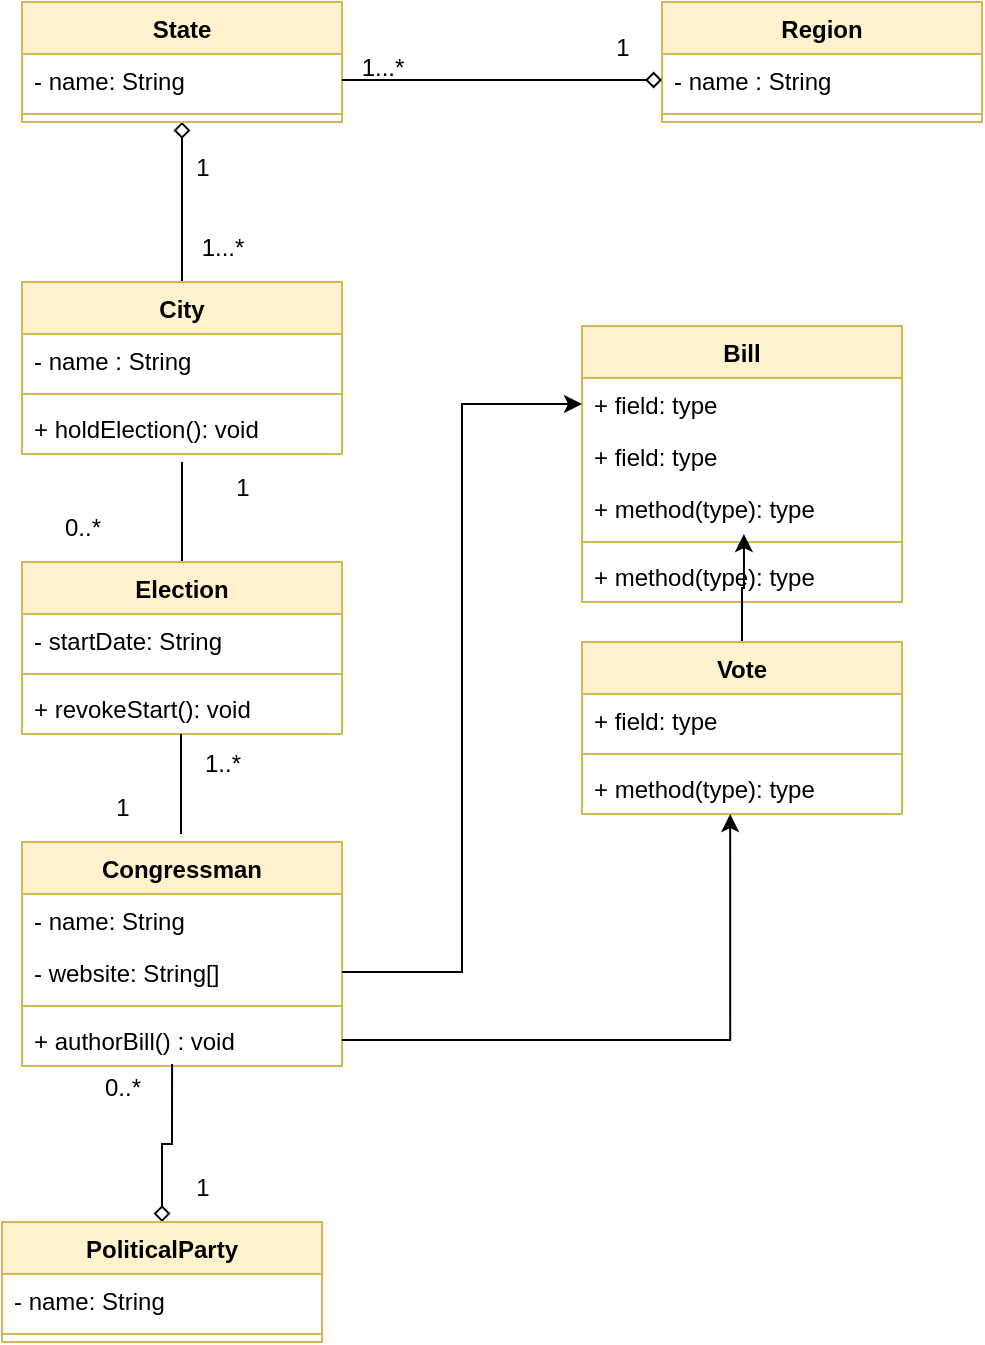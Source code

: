 <mxfile version="21.1.8" type="github">
  <diagram id="C5RBs43oDa-KdzZeNtuy" name="Page-1">
    <mxGraphModel dx="712" dy="764" grid="1" gridSize="10" guides="1" tooltips="1" connect="1" arrows="1" fold="1" page="1" pageScale="1" pageWidth="827" pageHeight="1169" math="0" shadow="0">
      <root>
        <mxCell id="WIyWlLk6GJQsqaUBKTNV-0" />
        <mxCell id="WIyWlLk6GJQsqaUBKTNV-1" parent="WIyWlLk6GJQsqaUBKTNV-0" />
        <mxCell id="jX0zfEVhwGlouNvZL1i5-30" style="edgeStyle=orthogonalEdgeStyle;rounded=0;orthogonalLoop=1;jettySize=auto;html=1;exitX=0.5;exitY=1;exitDx=0;exitDy=0;entryX=0.5;entryY=0;entryDx=0;entryDy=0;startArrow=diamond;startFill=0;endArrow=none;endFill=0;" edge="1" parent="WIyWlLk6GJQsqaUBKTNV-1" source="-7mo8tN5SgWuJNvDtxaU-0" target="jX0zfEVhwGlouNvZL1i5-4">
          <mxGeometry relative="1" as="geometry" />
        </mxCell>
        <mxCell id="-7mo8tN5SgWuJNvDtxaU-0" value="State" style="swimlane;fontStyle=1;align=center;verticalAlign=top;childLayout=stackLayout;horizontal=1;startSize=26;horizontalStack=0;resizeParent=1;resizeParentMax=0;resizeLast=0;collapsible=1;marginBottom=0;whiteSpace=wrap;html=1;fillColor=#fff2cc;strokeColor=#d6b656;" parent="WIyWlLk6GJQsqaUBKTNV-1" vertex="1">
          <mxGeometry x="160" y="350" width="160" height="60" as="geometry" />
        </mxCell>
        <mxCell id="-7mo8tN5SgWuJNvDtxaU-1" value="- name: String" style="text;strokeColor=none;fillColor=none;align=left;verticalAlign=top;spacingLeft=4;spacingRight=4;overflow=hidden;rotatable=0;points=[[0,0.5],[1,0.5]];portConstraint=eastwest;whiteSpace=wrap;html=1;" parent="-7mo8tN5SgWuJNvDtxaU-0" vertex="1">
          <mxGeometry y="26" width="160" height="26" as="geometry" />
        </mxCell>
        <mxCell id="-7mo8tN5SgWuJNvDtxaU-2" value="" style="line;strokeWidth=1;fillColor=none;align=left;verticalAlign=middle;spacingTop=-1;spacingLeft=3;spacingRight=3;rotatable=0;labelPosition=right;points=[];portConstraint=eastwest;strokeColor=inherit;" parent="-7mo8tN5SgWuJNvDtxaU-0" vertex="1">
          <mxGeometry y="52" width="160" height="8" as="geometry" />
        </mxCell>
        <mxCell id="jX0zfEVhwGlouNvZL1i5-0" value="Region" style="swimlane;fontStyle=1;align=center;verticalAlign=top;childLayout=stackLayout;horizontal=1;startSize=26;horizontalStack=0;resizeParent=1;resizeParentMax=0;resizeLast=0;collapsible=1;marginBottom=0;whiteSpace=wrap;html=1;fillColor=#fff2cc;strokeColor=#d6b656;" vertex="1" parent="WIyWlLk6GJQsqaUBKTNV-1">
          <mxGeometry x="480" y="350" width="160" height="60" as="geometry" />
        </mxCell>
        <mxCell id="jX0zfEVhwGlouNvZL1i5-1" value="- name : String" style="text;strokeColor=none;fillColor=none;align=left;verticalAlign=top;spacingLeft=4;spacingRight=4;overflow=hidden;rotatable=0;points=[[0,0.5],[1,0.5]];portConstraint=eastwest;whiteSpace=wrap;html=1;" vertex="1" parent="jX0zfEVhwGlouNvZL1i5-0">
          <mxGeometry y="26" width="160" height="26" as="geometry" />
        </mxCell>
        <mxCell id="jX0zfEVhwGlouNvZL1i5-2" value="" style="line;strokeWidth=1;fillColor=none;align=left;verticalAlign=middle;spacingTop=-1;spacingLeft=3;spacingRight=3;rotatable=0;labelPosition=right;points=[];portConstraint=eastwest;strokeColor=inherit;" vertex="1" parent="jX0zfEVhwGlouNvZL1i5-0">
          <mxGeometry y="52" width="160" height="8" as="geometry" />
        </mxCell>
        <mxCell id="jX0zfEVhwGlouNvZL1i5-4" value="City" style="swimlane;fontStyle=1;align=center;verticalAlign=top;childLayout=stackLayout;horizontal=1;startSize=26;horizontalStack=0;resizeParent=1;resizeParentMax=0;resizeLast=0;collapsible=1;marginBottom=0;whiteSpace=wrap;html=1;fillColor=#fff2cc;strokeColor=#d6b656;" vertex="1" parent="WIyWlLk6GJQsqaUBKTNV-1">
          <mxGeometry x="160" y="490" width="160" height="86" as="geometry" />
        </mxCell>
        <mxCell id="jX0zfEVhwGlouNvZL1i5-5" value="- name : String&amp;nbsp;" style="text;strokeColor=none;fillColor=none;align=left;verticalAlign=top;spacingLeft=4;spacingRight=4;overflow=hidden;rotatable=0;points=[[0,0.5],[1,0.5]];portConstraint=eastwest;whiteSpace=wrap;html=1;" vertex="1" parent="jX0zfEVhwGlouNvZL1i5-4">
          <mxGeometry y="26" width="160" height="26" as="geometry" />
        </mxCell>
        <mxCell id="jX0zfEVhwGlouNvZL1i5-6" value="" style="line;strokeWidth=1;fillColor=none;align=left;verticalAlign=middle;spacingTop=-1;spacingLeft=3;spacingRight=3;rotatable=0;labelPosition=right;points=[];portConstraint=eastwest;strokeColor=inherit;" vertex="1" parent="jX0zfEVhwGlouNvZL1i5-4">
          <mxGeometry y="52" width="160" height="8" as="geometry" />
        </mxCell>
        <mxCell id="jX0zfEVhwGlouNvZL1i5-7" value="+ holdElection(): void" style="text;strokeColor=none;fillColor=none;align=left;verticalAlign=top;spacingLeft=4;spacingRight=4;overflow=hidden;rotatable=0;points=[[0,0.5],[1,0.5]];portConstraint=eastwest;whiteSpace=wrap;html=1;" vertex="1" parent="jX0zfEVhwGlouNvZL1i5-4">
          <mxGeometry y="60" width="160" height="26" as="geometry" />
        </mxCell>
        <mxCell id="jX0zfEVhwGlouNvZL1i5-31" style="edgeStyle=orthogonalEdgeStyle;rounded=0;orthogonalLoop=1;jettySize=auto;html=1;exitX=0.5;exitY=0;exitDx=0;exitDy=0;endArrow=none;endFill=0;" edge="1" parent="WIyWlLk6GJQsqaUBKTNV-1" source="jX0zfEVhwGlouNvZL1i5-8">
          <mxGeometry relative="1" as="geometry">
            <mxPoint x="240" y="580" as="targetPoint" />
          </mxGeometry>
        </mxCell>
        <mxCell id="jX0zfEVhwGlouNvZL1i5-8" value="Election" style="swimlane;fontStyle=1;align=center;verticalAlign=top;childLayout=stackLayout;horizontal=1;startSize=26;horizontalStack=0;resizeParent=1;resizeParentMax=0;resizeLast=0;collapsible=1;marginBottom=0;whiteSpace=wrap;html=1;fillColor=#fff2cc;strokeColor=#d6b656;" vertex="1" parent="WIyWlLk6GJQsqaUBKTNV-1">
          <mxGeometry x="160" y="630" width="160" height="86" as="geometry" />
        </mxCell>
        <mxCell id="jX0zfEVhwGlouNvZL1i5-9" value="- startDate: String" style="text;strokeColor=none;fillColor=none;align=left;verticalAlign=top;spacingLeft=4;spacingRight=4;overflow=hidden;rotatable=0;points=[[0,0.5],[1,0.5]];portConstraint=eastwest;whiteSpace=wrap;html=1;" vertex="1" parent="jX0zfEVhwGlouNvZL1i5-8">
          <mxGeometry y="26" width="160" height="26" as="geometry" />
        </mxCell>
        <mxCell id="jX0zfEVhwGlouNvZL1i5-10" value="" style="line;strokeWidth=1;fillColor=none;align=left;verticalAlign=middle;spacingTop=-1;spacingLeft=3;spacingRight=3;rotatable=0;labelPosition=right;points=[];portConstraint=eastwest;strokeColor=inherit;" vertex="1" parent="jX0zfEVhwGlouNvZL1i5-8">
          <mxGeometry y="52" width="160" height="8" as="geometry" />
        </mxCell>
        <mxCell id="jX0zfEVhwGlouNvZL1i5-11" value="+ revokeStart(): void" style="text;strokeColor=none;fillColor=none;align=left;verticalAlign=top;spacingLeft=4;spacingRight=4;overflow=hidden;rotatable=0;points=[[0,0.5],[1,0.5]];portConstraint=eastwest;whiteSpace=wrap;html=1;" vertex="1" parent="jX0zfEVhwGlouNvZL1i5-8">
          <mxGeometry y="60" width="160" height="26" as="geometry" />
        </mxCell>
        <mxCell id="jX0zfEVhwGlouNvZL1i5-12" value="Bill" style="swimlane;fontStyle=1;align=center;verticalAlign=top;childLayout=stackLayout;horizontal=1;startSize=26;horizontalStack=0;resizeParent=1;resizeParentMax=0;resizeLast=0;collapsible=1;marginBottom=0;whiteSpace=wrap;html=1;fillColor=#fff2cc;strokeColor=#d6b656;" vertex="1" parent="WIyWlLk6GJQsqaUBKTNV-1">
          <mxGeometry x="440" y="512" width="160" height="138" as="geometry" />
        </mxCell>
        <mxCell id="jX0zfEVhwGlouNvZL1i5-13" value="+ field: type" style="text;strokeColor=none;fillColor=none;align=left;verticalAlign=top;spacingLeft=4;spacingRight=4;overflow=hidden;rotatable=0;points=[[0,0.5],[1,0.5]];portConstraint=eastwest;whiteSpace=wrap;html=1;" vertex="1" parent="jX0zfEVhwGlouNvZL1i5-12">
          <mxGeometry y="26" width="160" height="26" as="geometry" />
        </mxCell>
        <mxCell id="jX0zfEVhwGlouNvZL1i5-58" value="+ field: type" style="text;strokeColor=none;fillColor=none;align=left;verticalAlign=top;spacingLeft=4;spacingRight=4;overflow=hidden;rotatable=0;points=[[0,0.5],[1,0.5]];portConstraint=eastwest;whiteSpace=wrap;html=1;" vertex="1" parent="jX0zfEVhwGlouNvZL1i5-12">
          <mxGeometry y="52" width="160" height="26" as="geometry" />
        </mxCell>
        <mxCell id="jX0zfEVhwGlouNvZL1i5-15" value="+ method(type): type" style="text;strokeColor=none;fillColor=none;align=left;verticalAlign=top;spacingLeft=4;spacingRight=4;overflow=hidden;rotatable=0;points=[[0,0.5],[1,0.5]];portConstraint=eastwest;whiteSpace=wrap;html=1;" vertex="1" parent="jX0zfEVhwGlouNvZL1i5-12">
          <mxGeometry y="78" width="160" height="26" as="geometry" />
        </mxCell>
        <mxCell id="jX0zfEVhwGlouNvZL1i5-14" value="" style="line;strokeWidth=1;fillColor=none;align=left;verticalAlign=middle;spacingTop=-1;spacingLeft=3;spacingRight=3;rotatable=0;labelPosition=right;points=[];portConstraint=eastwest;strokeColor=inherit;" vertex="1" parent="jX0zfEVhwGlouNvZL1i5-12">
          <mxGeometry y="104" width="160" height="8" as="geometry" />
        </mxCell>
        <mxCell id="jX0zfEVhwGlouNvZL1i5-59" value="+ method(type): type" style="text;strokeColor=none;fillColor=none;align=left;verticalAlign=top;spacingLeft=4;spacingRight=4;overflow=hidden;rotatable=0;points=[[0,0.5],[1,0.5]];portConstraint=eastwest;whiteSpace=wrap;html=1;" vertex="1" parent="jX0zfEVhwGlouNvZL1i5-12">
          <mxGeometry y="112" width="160" height="26" as="geometry" />
        </mxCell>
        <mxCell id="jX0zfEVhwGlouNvZL1i5-16" value="Congressman" style="swimlane;fontStyle=1;align=center;verticalAlign=top;childLayout=stackLayout;horizontal=1;startSize=26;horizontalStack=0;resizeParent=1;resizeParentMax=0;resizeLast=0;collapsible=1;marginBottom=0;whiteSpace=wrap;html=1;fillColor=#fff2cc;strokeColor=#d6b656;" vertex="1" parent="WIyWlLk6GJQsqaUBKTNV-1">
          <mxGeometry x="160" y="770" width="160" height="112" as="geometry" />
        </mxCell>
        <mxCell id="jX0zfEVhwGlouNvZL1i5-17" value="- name: String" style="text;strokeColor=none;fillColor=none;align=left;verticalAlign=top;spacingLeft=4;spacingRight=4;overflow=hidden;rotatable=0;points=[[0,0.5],[1,0.5]];portConstraint=eastwest;whiteSpace=wrap;html=1;" vertex="1" parent="jX0zfEVhwGlouNvZL1i5-16">
          <mxGeometry y="26" width="160" height="26" as="geometry" />
        </mxCell>
        <mxCell id="jX0zfEVhwGlouNvZL1i5-38" value="- website: String[]" style="text;strokeColor=none;fillColor=none;align=left;verticalAlign=top;spacingLeft=4;spacingRight=4;overflow=hidden;rotatable=0;points=[[0,0.5],[1,0.5]];portConstraint=eastwest;whiteSpace=wrap;html=1;" vertex="1" parent="jX0zfEVhwGlouNvZL1i5-16">
          <mxGeometry y="52" width="160" height="26" as="geometry" />
        </mxCell>
        <mxCell id="jX0zfEVhwGlouNvZL1i5-18" value="" style="line;strokeWidth=1;fillColor=none;align=left;verticalAlign=middle;spacingTop=-1;spacingLeft=3;spacingRight=3;rotatable=0;labelPosition=right;points=[];portConstraint=eastwest;strokeColor=inherit;" vertex="1" parent="jX0zfEVhwGlouNvZL1i5-16">
          <mxGeometry y="78" width="160" height="8" as="geometry" />
        </mxCell>
        <mxCell id="jX0zfEVhwGlouNvZL1i5-19" value="+ authorBill() : void" style="text;strokeColor=none;fillColor=none;align=left;verticalAlign=top;spacingLeft=4;spacingRight=4;overflow=hidden;rotatable=0;points=[[0,0.5],[1,0.5]];portConstraint=eastwest;whiteSpace=wrap;html=1;" vertex="1" parent="jX0zfEVhwGlouNvZL1i5-16">
          <mxGeometry y="86" width="160" height="26" as="geometry" />
        </mxCell>
        <mxCell id="jX0zfEVhwGlouNvZL1i5-56" style="edgeStyle=orthogonalEdgeStyle;rounded=0;orthogonalLoop=1;jettySize=auto;html=1;exitX=0.5;exitY=0;exitDx=0;exitDy=0;entryX=0.506;entryY=1;entryDx=0;entryDy=0;entryPerimeter=0;" edge="1" parent="WIyWlLk6GJQsqaUBKTNV-1" source="jX0zfEVhwGlouNvZL1i5-20" target="jX0zfEVhwGlouNvZL1i5-15">
          <mxGeometry relative="1" as="geometry" />
        </mxCell>
        <mxCell id="jX0zfEVhwGlouNvZL1i5-20" value="Vote" style="swimlane;fontStyle=1;align=center;verticalAlign=top;childLayout=stackLayout;horizontal=1;startSize=26;horizontalStack=0;resizeParent=1;resizeParentMax=0;resizeLast=0;collapsible=1;marginBottom=0;whiteSpace=wrap;html=1;fillColor=#fff2cc;strokeColor=#d6b656;" vertex="1" parent="WIyWlLk6GJQsqaUBKTNV-1">
          <mxGeometry x="440" y="670" width="160" height="86" as="geometry" />
        </mxCell>
        <mxCell id="jX0zfEVhwGlouNvZL1i5-21" value="+ field: type" style="text;strokeColor=none;fillColor=none;align=left;verticalAlign=top;spacingLeft=4;spacingRight=4;overflow=hidden;rotatable=0;points=[[0,0.5],[1,0.5]];portConstraint=eastwest;whiteSpace=wrap;html=1;" vertex="1" parent="jX0zfEVhwGlouNvZL1i5-20">
          <mxGeometry y="26" width="160" height="26" as="geometry" />
        </mxCell>
        <mxCell id="jX0zfEVhwGlouNvZL1i5-22" value="" style="line;strokeWidth=1;fillColor=none;align=left;verticalAlign=middle;spacingTop=-1;spacingLeft=3;spacingRight=3;rotatable=0;labelPosition=right;points=[];portConstraint=eastwest;strokeColor=inherit;" vertex="1" parent="jX0zfEVhwGlouNvZL1i5-20">
          <mxGeometry y="52" width="160" height="8" as="geometry" />
        </mxCell>
        <mxCell id="jX0zfEVhwGlouNvZL1i5-23" value="+ method(type): type" style="text;strokeColor=none;fillColor=none;align=left;verticalAlign=top;spacingLeft=4;spacingRight=4;overflow=hidden;rotatable=0;points=[[0,0.5],[1,0.5]];portConstraint=eastwest;whiteSpace=wrap;html=1;" vertex="1" parent="jX0zfEVhwGlouNvZL1i5-20">
          <mxGeometry y="60" width="160" height="26" as="geometry" />
        </mxCell>
        <mxCell id="jX0zfEVhwGlouNvZL1i5-47" style="edgeStyle=orthogonalEdgeStyle;rounded=0;orthogonalLoop=1;jettySize=auto;html=1;exitX=0.5;exitY=0;exitDx=0;exitDy=0;entryX=0.469;entryY=0.962;entryDx=0;entryDy=0;entryPerimeter=0;endArrow=none;endFill=0;startArrow=diamond;startFill=0;" edge="1" parent="WIyWlLk6GJQsqaUBKTNV-1" source="jX0zfEVhwGlouNvZL1i5-24" target="jX0zfEVhwGlouNvZL1i5-19">
          <mxGeometry relative="1" as="geometry" />
        </mxCell>
        <mxCell id="jX0zfEVhwGlouNvZL1i5-24" value="PoliticalParty" style="swimlane;fontStyle=1;align=center;verticalAlign=top;childLayout=stackLayout;horizontal=1;startSize=26;horizontalStack=0;resizeParent=1;resizeParentMax=0;resizeLast=0;collapsible=1;marginBottom=0;whiteSpace=wrap;html=1;fillColor=#fff2cc;strokeColor=#d6b656;" vertex="1" parent="WIyWlLk6GJQsqaUBKTNV-1">
          <mxGeometry x="150" y="960" width="160" height="60" as="geometry" />
        </mxCell>
        <mxCell id="jX0zfEVhwGlouNvZL1i5-25" value="- name: String" style="text;strokeColor=none;fillColor=none;align=left;verticalAlign=top;spacingLeft=4;spacingRight=4;overflow=hidden;rotatable=0;points=[[0,0.5],[1,0.5]];portConstraint=eastwest;whiteSpace=wrap;html=1;" vertex="1" parent="jX0zfEVhwGlouNvZL1i5-24">
          <mxGeometry y="26" width="160" height="26" as="geometry" />
        </mxCell>
        <mxCell id="jX0zfEVhwGlouNvZL1i5-26" value="" style="line;strokeWidth=1;fillColor=none;align=left;verticalAlign=middle;spacingTop=-1;spacingLeft=3;spacingRight=3;rotatable=0;labelPosition=right;points=[];portConstraint=eastwest;strokeColor=inherit;" vertex="1" parent="jX0zfEVhwGlouNvZL1i5-24">
          <mxGeometry y="52" width="160" height="8" as="geometry" />
        </mxCell>
        <mxCell id="jX0zfEVhwGlouNvZL1i5-28" style="edgeStyle=orthogonalEdgeStyle;rounded=0;orthogonalLoop=1;jettySize=auto;html=1;exitX=0;exitY=0.5;exitDx=0;exitDy=0;entryX=1;entryY=0.5;entryDx=0;entryDy=0;startArrow=diamond;startFill=0;endArrow=none;endFill=0;" edge="1" parent="WIyWlLk6GJQsqaUBKTNV-1" source="jX0zfEVhwGlouNvZL1i5-1" target="-7mo8tN5SgWuJNvDtxaU-1">
          <mxGeometry relative="1" as="geometry" />
        </mxCell>
        <mxCell id="jX0zfEVhwGlouNvZL1i5-33" style="edgeStyle=orthogonalEdgeStyle;rounded=0;orthogonalLoop=1;jettySize=auto;html=1;exitX=0.5;exitY=0;exitDx=0;exitDy=0;endArrow=none;endFill=0;" edge="1" parent="WIyWlLk6GJQsqaUBKTNV-1">
          <mxGeometry relative="1" as="geometry">
            <mxPoint x="239.5" y="716" as="targetPoint" />
            <mxPoint x="239.5" y="766" as="sourcePoint" />
          </mxGeometry>
        </mxCell>
        <mxCell id="jX0zfEVhwGlouNvZL1i5-39" value="1...*" style="text;html=1;align=center;verticalAlign=middle;resizable=0;points=[];autosize=1;strokeColor=none;fillColor=none;" vertex="1" parent="WIyWlLk6GJQsqaUBKTNV-1">
          <mxGeometry x="320" y="368" width="40" height="30" as="geometry" />
        </mxCell>
        <mxCell id="jX0zfEVhwGlouNvZL1i5-40" value="1" style="text;html=1;align=center;verticalAlign=middle;resizable=0;points=[];autosize=1;strokeColor=none;fillColor=none;" vertex="1" parent="WIyWlLk6GJQsqaUBKTNV-1">
          <mxGeometry x="445" y="358" width="30" height="30" as="geometry" />
        </mxCell>
        <mxCell id="jX0zfEVhwGlouNvZL1i5-41" value="1" style="text;html=1;align=center;verticalAlign=middle;resizable=0;points=[];autosize=1;strokeColor=none;fillColor=none;" vertex="1" parent="WIyWlLk6GJQsqaUBKTNV-1">
          <mxGeometry x="235" y="418" width="30" height="30" as="geometry" />
        </mxCell>
        <mxCell id="jX0zfEVhwGlouNvZL1i5-42" value="1...*" style="text;html=1;align=center;verticalAlign=middle;resizable=0;points=[];autosize=1;strokeColor=none;fillColor=none;" vertex="1" parent="WIyWlLk6GJQsqaUBKTNV-1">
          <mxGeometry x="240" y="458" width="40" height="30" as="geometry" />
        </mxCell>
        <mxCell id="jX0zfEVhwGlouNvZL1i5-43" value="1" style="text;html=1;align=center;verticalAlign=middle;resizable=0;points=[];autosize=1;strokeColor=none;fillColor=none;" vertex="1" parent="WIyWlLk6GJQsqaUBKTNV-1">
          <mxGeometry x="255" y="578" width="30" height="30" as="geometry" />
        </mxCell>
        <mxCell id="jX0zfEVhwGlouNvZL1i5-44" value="0..*" style="text;html=1;align=center;verticalAlign=middle;resizable=0;points=[];autosize=1;strokeColor=none;fillColor=none;" vertex="1" parent="WIyWlLk6GJQsqaUBKTNV-1">
          <mxGeometry x="170" y="598" width="40" height="30" as="geometry" />
        </mxCell>
        <mxCell id="jX0zfEVhwGlouNvZL1i5-45" value="1..*" style="text;html=1;align=center;verticalAlign=middle;resizable=0;points=[];autosize=1;strokeColor=none;fillColor=none;" vertex="1" parent="WIyWlLk6GJQsqaUBKTNV-1">
          <mxGeometry x="240" y="716" width="40" height="30" as="geometry" />
        </mxCell>
        <mxCell id="jX0zfEVhwGlouNvZL1i5-46" value="1" style="text;html=1;align=center;verticalAlign=middle;resizable=0;points=[];autosize=1;strokeColor=none;fillColor=none;" vertex="1" parent="WIyWlLk6GJQsqaUBKTNV-1">
          <mxGeometry x="195" y="738" width="30" height="30" as="geometry" />
        </mxCell>
        <mxCell id="jX0zfEVhwGlouNvZL1i5-53" value="1" style="text;html=1;align=center;verticalAlign=middle;resizable=0;points=[];autosize=1;strokeColor=none;fillColor=none;" vertex="1" parent="WIyWlLk6GJQsqaUBKTNV-1">
          <mxGeometry x="235" y="928" width="30" height="30" as="geometry" />
        </mxCell>
        <mxCell id="jX0zfEVhwGlouNvZL1i5-54" value="0..*" style="text;html=1;align=center;verticalAlign=middle;resizable=0;points=[];autosize=1;strokeColor=none;fillColor=none;" vertex="1" parent="WIyWlLk6GJQsqaUBKTNV-1">
          <mxGeometry x="190" y="878" width="40" height="30" as="geometry" />
        </mxCell>
        <mxCell id="jX0zfEVhwGlouNvZL1i5-55" style="edgeStyle=orthogonalEdgeStyle;rounded=0;orthogonalLoop=1;jettySize=auto;html=1;exitX=1;exitY=0.5;exitDx=0;exitDy=0;entryX=0;entryY=0.5;entryDx=0;entryDy=0;" edge="1" parent="WIyWlLk6GJQsqaUBKTNV-1" source="jX0zfEVhwGlouNvZL1i5-38" target="jX0zfEVhwGlouNvZL1i5-13">
          <mxGeometry relative="1" as="geometry" />
        </mxCell>
        <mxCell id="jX0zfEVhwGlouNvZL1i5-57" style="edgeStyle=orthogonalEdgeStyle;rounded=0;orthogonalLoop=1;jettySize=auto;html=1;exitX=1;exitY=0.5;exitDx=0;exitDy=0;entryX=0.463;entryY=1;entryDx=0;entryDy=0;entryPerimeter=0;" edge="1" parent="WIyWlLk6GJQsqaUBKTNV-1" source="jX0zfEVhwGlouNvZL1i5-19" target="jX0zfEVhwGlouNvZL1i5-23">
          <mxGeometry relative="1" as="geometry" />
        </mxCell>
      </root>
    </mxGraphModel>
  </diagram>
</mxfile>
